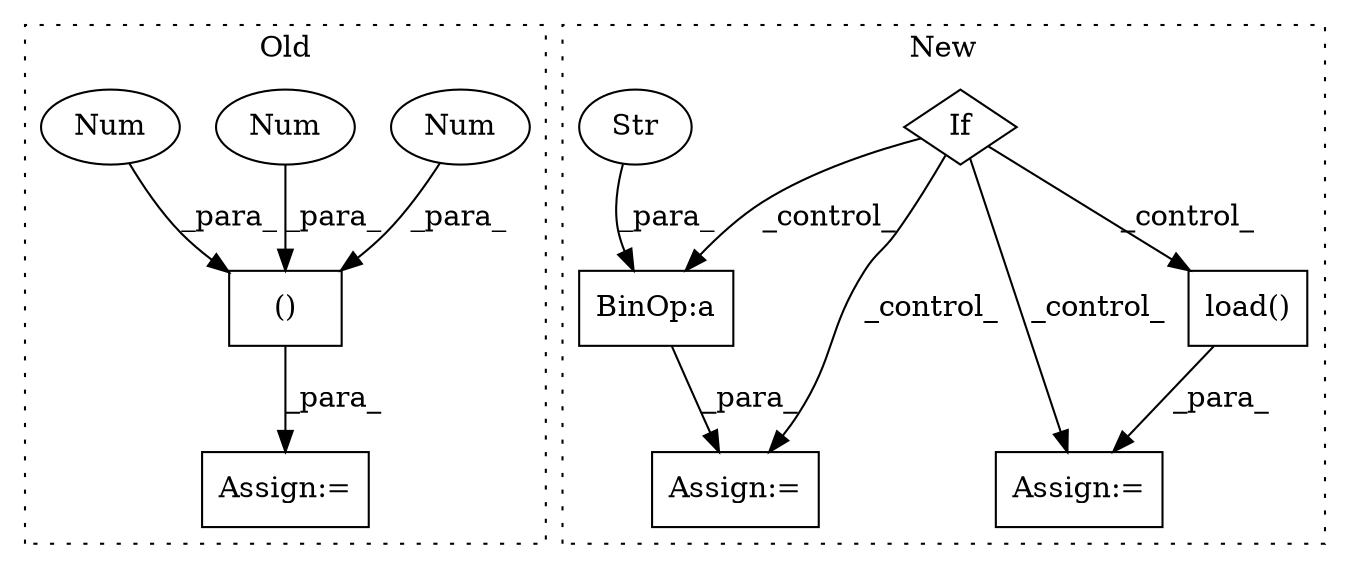 digraph G {
subgraph cluster0 {
1 [label="()" a="54" s="9420" l="11" shape="box"];
6 [label="Assign:=" a="68" s="9404" l="3" shape="box"];
7 [label="Num" a="76" s="9429" l="2" shape="ellipse"];
8 [label="Num" a="76" s="9419" l="1" shape="ellipse"];
9 [label="Num" a="76" s="9422" l="5" shape="ellipse"];
label = "Old";
style="dotted";
}
subgraph cluster1 {
2 [label="load()" a="75" s="9616,9640" l="10,1" shape="box"];
3 [label="Assign:=" a="68" s="9656" l="3" shape="box"];
4 [label="If" a="96" s="9172" l="3" shape="diamond"];
5 [label="Assign:=" a="68" s="9964" l="3" shape="box"];
10 [label="BinOp:a" a="82" s="9986" l="1" shape="box"];
11 [label="Str" a="66" s="9987" l="11" shape="ellipse"];
label = "New";
style="dotted";
}
1 -> 6 [label="_para_"];
2 -> 3 [label="_para_"];
4 -> 5 [label="_control_"];
4 -> 10 [label="_control_"];
4 -> 3 [label="_control_"];
4 -> 2 [label="_control_"];
7 -> 1 [label="_para_"];
8 -> 1 [label="_para_"];
9 -> 1 [label="_para_"];
10 -> 5 [label="_para_"];
11 -> 10 [label="_para_"];
}